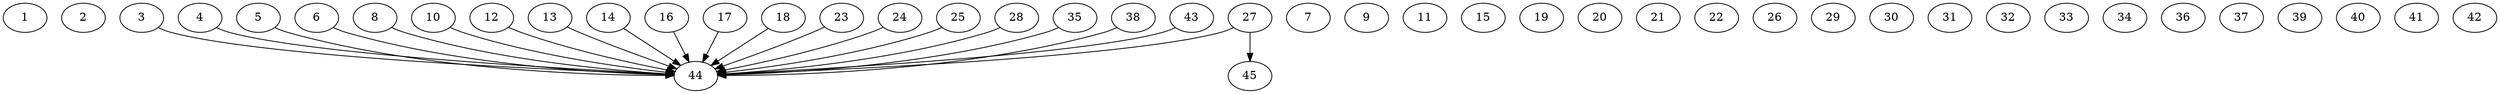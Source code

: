 // DAG automatically generated by daggen at Thu Oct  3 14:07:25 2019
// ./daggen --dot -n 45 --ccr 0.4 --fat 0.9 --regular 0.5 --density 0.5 --mindata 5242880 --maxdata 52428800 
digraph G {
  1 [size="38663680", alpha="0.01", expect_size="15465472"] 
  2 [size="84605440", alpha="0.05", expect_size="33842176"] 
  3 [size="95631360", alpha="0.01", expect_size="38252544"] 
  3 -> 44 [size ="38252544"]
  4 [size="29173760", alpha="0.11", expect_size="11669504"] 
  4 -> 44 [size ="11669504"]
  5 [size="98009600", alpha="0.19", expect_size="39203840"] 
  5 -> 44 [size ="39203840"]
  6 [size="100451840", alpha="0.11", expect_size="40180736"] 
  6 -> 44 [size ="40180736"]
  7 [size="15493120", alpha="0.14", expect_size="6197248"] 
  8 [size="23354880", alpha="0.11", expect_size="9341952"] 
  8 -> 44 [size ="9341952"]
  9 [size="117478400", alpha="0.03", expect_size="46991360"] 
  10 [size="85132800", alpha="0.02", expect_size="34053120"] 
  10 -> 44 [size ="34053120"]
  11 [size="17794560", alpha="0.11", expect_size="7117824"] 
  12 [size="25556480", alpha="0.17", expect_size="10222592"] 
  12 -> 44 [size ="10222592"]
  13 [size="55900160", alpha="0.00", expect_size="22360064"] 
  13 -> 44 [size ="22360064"]
  14 [size="61916160", alpha="0.18", expect_size="24766464"] 
  14 -> 44 [size ="24766464"]
  15 [size="124369920", alpha="0.09", expect_size="49747968"] 
  16 [size="115960320", alpha="0.19", expect_size="46384128"] 
  16 -> 44 [size ="46384128"]
  17 [size="63854080", alpha="0.04", expect_size="25541632"] 
  17 -> 44 [size ="25541632"]
  18 [size="28390400", alpha="0.15", expect_size="11356160"] 
  18 -> 44 [size ="11356160"]
  19 [size="93893120", alpha="0.18", expect_size="37557248"] 
  20 [size="110627840", alpha="0.02", expect_size="44251136"] 
  21 [size="120363520", alpha="0.10", expect_size="48145408"] 
  22 [size="67517440", alpha="0.10", expect_size="27006976"] 
  23 [size="50920960", alpha="0.05", expect_size="20368384"] 
  23 -> 44 [size ="20368384"]
  24 [size="52674560", alpha="0.02", expect_size="21069824"] 
  24 -> 44 [size ="21069824"]
  25 [size="41512960", alpha="0.13", expect_size="16605184"] 
  25 -> 44 [size ="16605184"]
  26 [size="94223360", alpha="0.19", expect_size="37689344"] 
  27 [size="88627200", alpha="0.06", expect_size="35450880"] 
  27 -> 44 [size ="35450880"]
  27 -> 45 [size ="35450880"]
  28 [size="113963520", alpha="0.14", expect_size="45585408"] 
  28 -> 44 [size ="45585408"]
  29 [size="84467200", alpha="0.00", expect_size="33786880"] 
  30 [size="72350720", alpha="0.19", expect_size="28940288"] 
  31 [size="82984960", alpha="0.18", expect_size="33193984"] 
  32 [size="23964160", alpha="0.19", expect_size="9585664"] 
  33 [size="84751360", alpha="0.07", expect_size="33900544"] 
  34 [size="111946240", alpha="0.04", expect_size="44778496"] 
  35 [size="121612800", alpha="0.20", expect_size="48645120"] 
  35 -> 44 [size ="48645120"]
  36 [size="80691200", alpha="0.13", expect_size="32276480"] 
  37 [size="76531200", alpha="0.14", expect_size="30612480"] 
  38 [size="111516160", alpha="0.19", expect_size="44606464"] 
  38 -> 44 [size ="44606464"]
  39 [size="77928960", alpha="0.16", expect_size="31171584"] 
  40 [size="80148480", alpha="0.11", expect_size="32059392"] 
  41 [size="72230400", alpha="0.04", expect_size="28892160"] 
  42 [size="58867200", alpha="0.05", expect_size="23546880"] 
  43 [size="52510720", alpha="0.14", expect_size="21004288"] 
  43 -> 44 [size ="21004288"]
  44 [size="95953920", alpha="0.09", expect_size="38381568"] 
  45 [size="120043520", alpha="0.08", expect_size="48017408"] 
}
